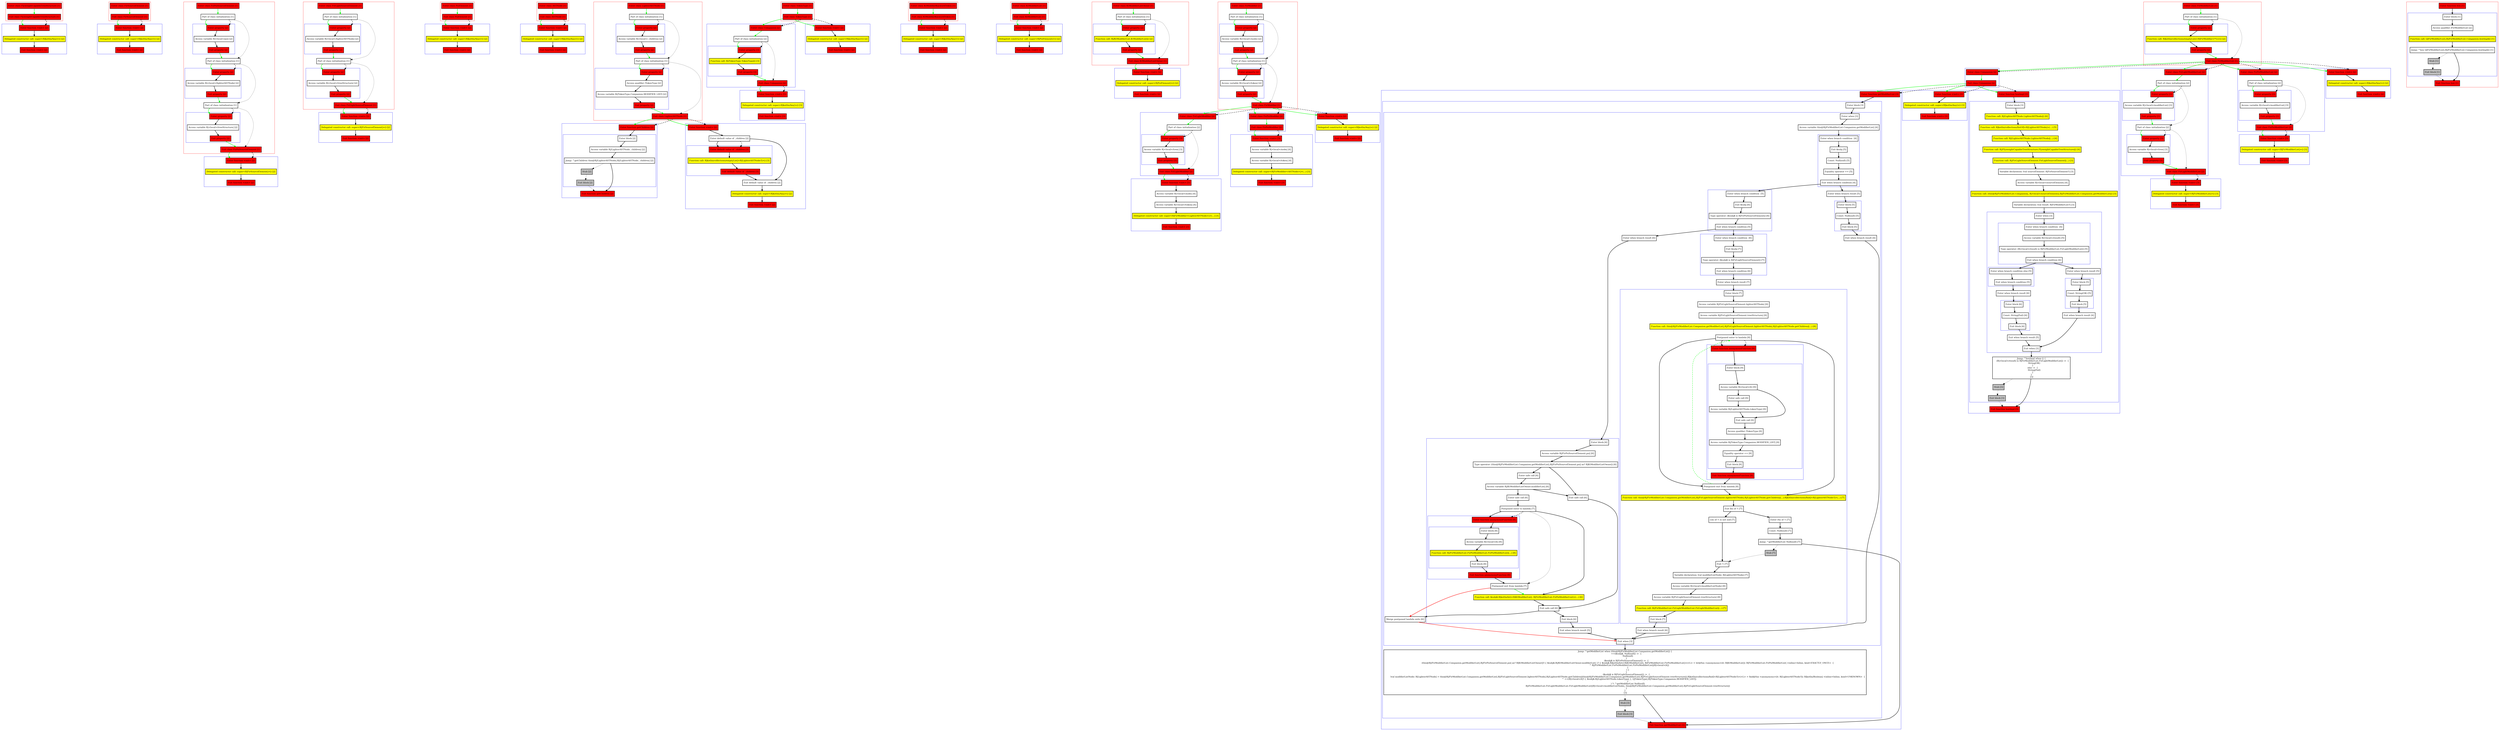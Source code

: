 digraph kt44814_kt {
    graph [nodesep=3]
    node [shape=box penwidth=2]
    edge [penwidth=2]

    subgraph cluster_0 {
        color=red
        0 [label="Enter class FlyweightCapableTreeStructure [1]" style="filled" fillcolor=red];
        1 [label="Exit class FlyweightCapableTreeStructure [1]" style="filled" fillcolor=red];
    }
    subgraph cluster_1 {
        color=blue
        2 [label="Enter function <init> [2]" style="filled" fillcolor=red];
        3 [label="Delegated constructor call: super<R|kotlin/Any|>() [2]" style="filled" fillcolor=yellow];
        4 [label="Exit function <init> [2]" style="filled" fillcolor=red];
    }
    0 -> {1} [color=green];
    1 -> {2} [color=green];
    1 -> {2} [style=dashed];
    2 -> {3};
    3 -> {4};

    subgraph cluster_2 {
        color=red
        5 [label="Enter class FirSourceElement [1]" style="filled" fillcolor=red];
        6 [label="Exit class FirSourceElement [1]" style="filled" fillcolor=red];
    }
    subgraph cluster_3 {
        color=blue
        7 [label="Enter function <init> [2]" style="filled" fillcolor=red];
        8 [label="Delegated constructor call: super<R|kotlin/Any|>() [2]" style="filled" fillcolor=yellow];
        9 [label="Exit function <init> [2]" style="filled" fillcolor=red];
    }
    5 -> {6} [color=green];
    6 -> {7} [color=green];
    6 -> {7} [style=dashed];
    7 -> {8};
    8 -> {9};

    subgraph cluster_4 {
        color=red
        10 [label="Enter class FirPsiSourceElement [1]" style="filled" fillcolor=red];
        11 [label="Part of class initialization [1]"];
        subgraph cluster_5 {
            color=blue
            12 [label="Enter property [2]" style="filled" fillcolor=red];
            13 [label="Access variable R|<local>/psi| [2]"];
            14 [label="Exit property [2]" style="filled" fillcolor=red];
        }
        15 [label="Part of class initialization [1]"];
        subgraph cluster_6 {
            color=blue
            16 [label="Enter property [2]" style="filled" fillcolor=red];
            17 [label="Access variable R|<local>/lighterASTNode| [2]"];
            18 [label="Exit property [2]" style="filled" fillcolor=red];
        }
        19 [label="Part of class initialization [1]"];
        subgraph cluster_7 {
            color=blue
            20 [label="Enter property [2]" style="filled" fillcolor=red];
            21 [label="Access variable R|<local>/treeStructure| [2]"];
            22 [label="Exit property [2]" style="filled" fillcolor=red];
        }
        23 [label="Exit class FirPsiSourceElement [1]" style="filled" fillcolor=red];
    }
    subgraph cluster_8 {
        color=blue
        24 [label="Enter function <init> [2]" style="filled" fillcolor=red];
        25 [label="Delegated constructor call: super<R|FirSourceElement|>() [2]" style="filled" fillcolor=yellow];
        26 [label="Exit function <init> [2]" style="filled" fillcolor=red];
    }
    10 -> {11} [color=green];
    11 -> {12} [color=green];
    11 -> {15} [style=dotted];
    11 -> {12} [style=dashed];
    12 -> {13};
    13 -> {14};
    14 -> {15} [color=green];
    15 -> {16} [color=green];
    15 -> {19} [style=dotted];
    15 -> {16} [style=dashed];
    16 -> {17};
    17 -> {18};
    18 -> {19} [color=green];
    19 -> {20} [color=green];
    19 -> {23} [style=dotted];
    19 -> {20} [style=dashed];
    20 -> {21};
    21 -> {22};
    22 -> {23} [color=green];
    23 -> {24} [color=green];
    23 -> {24} [style=dashed];
    24 -> {25};
    25 -> {26};

    subgraph cluster_9 {
        color=red
        27 [label="Enter class FirLightSourceElement [1]" style="filled" fillcolor=red];
        28 [label="Part of class initialization [1]"];
        subgraph cluster_10 {
            color=blue
            29 [label="Enter property [2]" style="filled" fillcolor=red];
            30 [label="Access variable R|<local>/lighterASTNode| [2]"];
            31 [label="Exit property [2]" style="filled" fillcolor=red];
        }
        32 [label="Part of class initialization [1]"];
        subgraph cluster_11 {
            color=blue
            33 [label="Enter property [2]" style="filled" fillcolor=red];
            34 [label="Access variable R|<local>/treeStructure| [2]"];
            35 [label="Exit property [2]" style="filled" fillcolor=red];
        }
        36 [label="Exit class FirLightSourceElement [1]" style="filled" fillcolor=red];
    }
    subgraph cluster_12 {
        color=blue
        37 [label="Enter function <init> [2]" style="filled" fillcolor=red];
        38 [label="Delegated constructor call: super<R|FirSourceElement|>() [2]" style="filled" fillcolor=yellow];
        39 [label="Exit function <init> [2]" style="filled" fillcolor=red];
    }
    27 -> {28} [color=green];
    28 -> {29} [color=green];
    28 -> {32} [style=dotted];
    28 -> {29} [style=dashed];
    29 -> {30};
    30 -> {31};
    31 -> {32} [color=green];
    32 -> {33} [color=green];
    32 -> {36} [style=dotted];
    32 -> {33} [style=dashed];
    33 -> {34};
    34 -> {35};
    35 -> {36} [color=green];
    36 -> {37} [color=green];
    36 -> {37} [style=dashed];
    37 -> {38};
    38 -> {39};

    subgraph cluster_13 {
        color=red
        40 [label="Enter class PsiElement [1]" style="filled" fillcolor=red];
        41 [label="Exit class PsiElement [1]" style="filled" fillcolor=red];
    }
    subgraph cluster_14 {
        color=blue
        42 [label="Enter function <init> [2]" style="filled" fillcolor=red];
        43 [label="Delegated constructor call: super<R|kotlin/Any|>() [2]" style="filled" fillcolor=yellow];
        44 [label="Exit function <init> [2]" style="filled" fillcolor=red];
    }
    40 -> {41} [color=green];
    41 -> {42} [color=green];
    41 -> {42} [style=dashed];
    42 -> {43};
    43 -> {44};

    subgraph cluster_15 {
        color=red
        45 [label="Enter class ASTNode [1]" style="filled" fillcolor=red];
        46 [label="Exit class ASTNode [1]" style="filled" fillcolor=red];
    }
    subgraph cluster_16 {
        color=blue
        47 [label="Enter function <init> [2]" style="filled" fillcolor=red];
        48 [label="Delegated constructor call: super<R|kotlin/Any|>() [2]" style="filled" fillcolor=yellow];
        49 [label="Exit function <init> [2]" style="filled" fillcolor=red];
    }
    45 -> {46} [color=green];
    46 -> {47} [color=green];
    46 -> {47} [style=dashed];
    47 -> {48};
    48 -> {49};

    subgraph cluster_17 {
        color=red
        50 [label="Enter class LighterASTNode [1]" style="filled" fillcolor=red];
        51 [label="Part of class initialization [1]"];
        subgraph cluster_18 {
            color=blue
            52 [label="Enter property [2]" style="filled" fillcolor=red];
            53 [label="Access variable R|<local>/_children| [2]"];
            54 [label="Exit property [2]" style="filled" fillcolor=red];
        }
        55 [label="Part of class initialization [1]"];
        subgraph cluster_19 {
            color=blue
            56 [label="Enter property [2]" style="filled" fillcolor=red];
            57 [label="Access qualifier /TokenType [2]"];
            58 [label="Access variable R|/TokenType.Companion.MODIFIER_LIST| [2]"];
            59 [label="Exit property [2]" style="filled" fillcolor=red];
        }
        60 [label="Exit class LighterASTNode [1]" style="filled" fillcolor=red];
    }
    subgraph cluster_20 {
        color=blue
        61 [label="Enter function getChildren [2]" style="filled" fillcolor=red];
        subgraph cluster_21 {
            color=blue
            62 [label="Enter block [2]"];
            63 [label="Access variable R|/LighterASTNode._children| [2]"];
            64 [label="Jump: ^getChildren this@R|/LighterASTNode|.R|/LighterASTNode._children| [2]"];
            65 [label="Stub [2]" style="filled" fillcolor=gray];
            66 [label="Exit block [2]" style="filled" fillcolor=gray];
        }
        67 [label="Exit function getChildren [2]" style="filled" fillcolor=red];
    }
    subgraph cluster_22 {
        color=blue
        68 [label="Enter function <init> [2]" style="filled" fillcolor=red];
        69 [label="Enter default value of _children [2]"];
        subgraph cluster_23 {
            color=blue
            70 [label="Enter default value of _children [3]" style="filled" fillcolor=red];
            71 [label="Function call: R|kotlin/collections/emptyList|<R|LighterASTNode?|>() [3]" style="filled" fillcolor=yellow];
            72 [label="Exit default value of _children [3]" style="filled" fillcolor=red];
        }
        73 [label="Exit default value of _children [2]"];
        74 [label="Delegated constructor call: super<R|kotlin/Any|>() [2]" style="filled" fillcolor=yellow];
        75 [label="Exit function <init> [2]" style="filled" fillcolor=red];
    }
    50 -> {51} [color=green];
    51 -> {52} [color=green];
    51 -> {55} [style=dotted];
    51 -> {52} [style=dashed];
    52 -> {53};
    53 -> {54};
    54 -> {55} [color=green];
    55 -> {56} [color=green];
    55 -> {60} [style=dotted];
    55 -> {56} [style=dashed];
    56 -> {57};
    57 -> {58};
    58 -> {59};
    59 -> {60} [color=green];
    60 -> {61 68} [color=green];
    60 -> {61 68} [style=dashed];
    61 -> {62};
    62 -> {63};
    63 -> {64};
    64 -> {67};
    64 -> {65} [style=dotted];
    65 -> {66} [style=dotted];
    66 -> {67} [style=dotted];
    68 -> {69};
    69 -> {70 73};
    69 -> {70} [style=dashed];
    70 -> {71};
    71 -> {72};
    72 -> {73};
    73 -> {74};
    74 -> {75};

    subgraph cluster_24 {
        color=red
        76 [label="Enter class TokenType [1]" style="filled" fillcolor=red];
        77 [label="Exit class TokenType [1]" style="filled" fillcolor=red];
    }
    subgraph cluster_25 {
        color=blue
        78 [label="Enter class Companion [2]" style="filled" fillcolor=red];
        79 [label="Part of class initialization [2]"];
        subgraph cluster_26 {
            color=blue
            80 [label="Enter property [3]" style="filled" fillcolor=red];
            81 [label="Function call: R|/TokenType.TokenType|() [3]" style="filled" fillcolor=yellow];
            82 [label="Exit property [3]" style="filled" fillcolor=red];
        }
        83 [label="Exit class Companion [2]" style="filled" fillcolor=red];
    }
    subgraph cluster_27 {
        color=blue
        84 [label="Enter function <init> [3]" style="filled" fillcolor=red];
        85 [label="Delegated constructor call: super<R|kotlin/Any|>() [3]" style="filled" fillcolor=yellow];
        86 [label="Exit function <init> [3]" style="filled" fillcolor=red];
    }
    subgraph cluster_28 {
        color=blue
        87 [label="Enter function <init> [2]" style="filled" fillcolor=red];
        88 [label="Delegated constructor call: super<R|kotlin/Any|>() [2]" style="filled" fillcolor=yellow];
        89 [label="Exit function <init> [2]" style="filled" fillcolor=red];
    }
    76 -> {77} [color=green];
    77 -> {78 87} [color=green];
    77 -> {78 87} [style=dashed];
    78 -> {79} [color=green];
    79 -> {80} [color=green];
    79 -> {83} [style=dotted];
    79 -> {80} [style=dashed];
    80 -> {81};
    81 -> {82};
    82 -> {83} [color=green];
    83 -> {84} [color=green];
    83 -> {84} [style=dashed];
    84 -> {85};
    85 -> {86};
    87 -> {88};
    88 -> {89};

    subgraph cluster_29 {
        color=red
        90 [label="Enter class KtModifierKeywordToken [1]" style="filled" fillcolor=red];
        91 [label="Exit class KtModifierKeywordToken [1]" style="filled" fillcolor=red];
    }
    subgraph cluster_30 {
        color=blue
        92 [label="Enter function <init> [2]" style="filled" fillcolor=red];
        93 [label="Delegated constructor call: super<R|kotlin/Any|>() [2]" style="filled" fillcolor=yellow];
        94 [label="Exit function <init> [2]" style="filled" fillcolor=red];
    }
    90 -> {91} [color=green];
    91 -> {92} [color=green];
    91 -> {92} [style=dashed];
    92 -> {93};
    93 -> {94};

    subgraph cluster_31 {
        color=red
        95 [label="Enter class KtModifierList [1]" style="filled" fillcolor=red];
        96 [label="Exit class KtModifierList [1]" style="filled" fillcolor=red];
    }
    subgraph cluster_32 {
        color=blue
        97 [label="Enter function <init> [2]" style="filled" fillcolor=red];
        98 [label="Delegated constructor call: super<R|PsiElement|>() [2]" style="filled" fillcolor=yellow];
        99 [label="Exit function <init> [2]" style="filled" fillcolor=red];
    }
    95 -> {96} [color=green];
    96 -> {97} [color=green];
    96 -> {97} [style=dashed];
    97 -> {98};
    98 -> {99};

    subgraph cluster_33 {
        color=red
        100 [label="Enter class KtModifierListOwner [1]" style="filled" fillcolor=red];
        101 [label="Part of class initialization [1]"];
        subgraph cluster_34 {
            color=blue
            102 [label="Enter property [2]" style="filled" fillcolor=red];
            103 [label="Function call: R|/KtModifierList.KtModifierList|() [2]" style="filled" fillcolor=yellow];
            104 [label="Exit property [2]" style="filled" fillcolor=red];
        }
        105 [label="Exit class KtModifierListOwner [1]" style="filled" fillcolor=red];
    }
    subgraph cluster_35 {
        color=blue
        106 [label="Enter function <init> [2]" style="filled" fillcolor=red];
        107 [label="Delegated constructor call: super<R|PsiElement|>() [2]" style="filled" fillcolor=yellow];
        108 [label="Exit function <init> [2]" style="filled" fillcolor=red];
    }
    100 -> {101} [color=green];
    101 -> {102} [color=green];
    101 -> {105} [style=dotted];
    101 -> {102} [style=dashed];
    102 -> {103};
    103 -> {104};
    104 -> {105} [color=green];
    105 -> {106} [color=green];
    105 -> {106} [style=dashed];
    106 -> {107};
    107 -> {108};

    subgraph cluster_36 {
        color=red
        109 [label="Enter class FirModifier [1]" style="filled" fillcolor=red];
        110 [label="Part of class initialization [1]"];
        subgraph cluster_37 {
            color=blue
            111 [label="Enter property [2]" style="filled" fillcolor=red];
            112 [label="Access variable R|<local>/node| [2]"];
            113 [label="Exit property [2]" style="filled" fillcolor=red];
        }
        114 [label="Part of class initialization [1]"];
        subgraph cluster_38 {
            color=blue
            115 [label="Enter property [2]" style="filled" fillcolor=red];
            116 [label="Access variable R|<local>/token| [2]"];
            117 [label="Exit property [2]" style="filled" fillcolor=red];
        }
        118 [label="Exit class FirModifier [1]" style="filled" fillcolor=red];
    }
    subgraph cluster_39 {
        color=blue
        119 [label="Enter class FirLightModifier [2]" style="filled" fillcolor=red];
        120 [label="Part of class initialization [2]"];
        subgraph cluster_40 {
            color=blue
            121 [label="Enter property [3]" style="filled" fillcolor=red];
            122 [label="Access variable R|<local>/tree| [3]"];
            123 [label="Exit property [3]" style="filled" fillcolor=red];
        }
        124 [label="Exit class FirLightModifier [2]" style="filled" fillcolor=red];
    }
    subgraph cluster_41 {
        color=blue
        125 [label="Enter function <init> [3]" style="filled" fillcolor=red];
        126 [label="Access variable R|<local>/node| [4]"];
        127 [label="Access variable R|<local>/token| [4]"];
        128 [label="Delegated constructor call: super<R|FirModifier<LighterASTNode>|>(...) [3]" style="filled" fillcolor=yellow];
        129 [label="Exit function <init> [3]" style="filled" fillcolor=red];
    }
    subgraph cluster_42 {
        color=blue
        130 [label="Enter class FirPsiModifier [2]" style="filled" fillcolor=red];
        131 [label="Exit class FirPsiModifier [2]" style="filled" fillcolor=red];
    }
    subgraph cluster_43 {
        color=blue
        132 [label="Enter function <init> [3]" style="filled" fillcolor=red];
        133 [label="Access variable R|<local>/node| [4]"];
        134 [label="Access variable R|<local>/token| [4]"];
        135 [label="Delegated constructor call: super<R|FirModifier<ASTNode>|>(...) [3]" style="filled" fillcolor=yellow];
        136 [label="Exit function <init> [3]" style="filled" fillcolor=red];
    }
    subgraph cluster_44 {
        color=blue
        137 [label="Enter function <init> [2]" style="filled" fillcolor=red];
        138 [label="Delegated constructor call: super<R|kotlin/Any|>() [2]" style="filled" fillcolor=yellow];
        139 [label="Exit function <init> [2]" style="filled" fillcolor=red];
    }
    109 -> {110} [color=green];
    110 -> {111} [color=green];
    110 -> {114} [style=dotted];
    110 -> {111} [style=dashed];
    111 -> {112};
    112 -> {113};
    113 -> {114} [color=green];
    114 -> {115} [color=green];
    114 -> {118} [style=dotted];
    114 -> {115} [style=dashed];
    115 -> {116};
    116 -> {117};
    117 -> {118} [color=green];
    118 -> {119 130 137} [color=green];
    118 -> {119 130 137} [style=dashed];
    119 -> {120} [color=green];
    120 -> {121} [color=green];
    120 -> {124} [style=dotted];
    120 -> {121} [style=dashed];
    121 -> {122};
    122 -> {123};
    123 -> {124} [color=green];
    124 -> {125} [color=green];
    124 -> {125} [style=dashed];
    125 -> {126};
    126 -> {127};
    127 -> {128};
    128 -> {129};
    130 -> {131} [color=green];
    131 -> {132} [color=green];
    131 -> {132} [style=dashed];
    132 -> {133};
    133 -> {134};
    134 -> {135};
    135 -> {136};
    137 -> {138};
    138 -> {139};

    subgraph cluster_45 {
        color=red
        140 [label="Enter class FirModifierList [1]" style="filled" fillcolor=red];
        141 [label="Part of class initialization [1]"];
        subgraph cluster_46 {
            color=blue
            142 [label="Enter property [2]" style="filled" fillcolor=red];
            143 [label="Function call: R|kotlin/collections/emptyList|<R|FirModifier<*>|>() [2]" style="filled" fillcolor=yellow];
            144 [label="Exit property [2]" style="filled" fillcolor=red];
        }
        145 [label="Exit class FirModifierList [1]" style="filled" fillcolor=red];
    }
    subgraph cluster_47 {
        color=blue
        146 [label="Enter class Companion [2]" style="filled" fillcolor=red];
        147 [label="Exit class Companion [2]" style="filled" fillcolor=red];
    }
    subgraph cluster_48 {
        color=blue
        148 [label="Enter function boxImpl [3]" style="filled" fillcolor=red];
        subgraph cluster_49 {
            color=blue
            149 [label="Enter block [3]"];
            150 [label="Function call: R|/LighterASTNode.LighterASTNode|() [6]" style="filled" fillcolor=yellow];
            151 [label="Function call: R|kotlin/collections/listOf|<R|LighterASTNode|>(...) [5]" style="filled" fillcolor=yellow];
            152 [label="Function call: R|/LighterASTNode.LighterASTNode|(...) [4]" style="filled" fillcolor=yellow];
            153 [label="Function call: R|/FlyweightCapableTreeStructure.FlyweightCapableTreeStructure|() [4]" style="filled" fillcolor=yellow];
            154 [label="Function call: R|/FirLightSourceElement.FirLightSourceElement|(...) [3]" style="filled" fillcolor=yellow];
            155 [label="Variable declaration: lval sourceElement: R|FirSourceElement?| [3]"];
            156 [label="Access variable R|<local>/sourceElement| [4]"];
            157 [label="Function call: (this@R|/FirModifierList.Companion|, R|<local>/sourceElement|).R|/FirModifierList.Companion.getModifierList|() [3]" style="filled" fillcolor=yellow];
            158 [label="Variable declaration: lval result: R|FirModifierList?| [3]"];
            subgraph cluster_50 {
                color=blue
                159 [label="Enter when [3]"];
                subgraph cluster_51 {
                    color=blue
                    160 [label="Enter when branch condition  [4]"];
                    161 [label="Access variable R|<local>/result| [5]"];
                    162 [label="Type operator: (R|<local>/result| is R|FirModifierList.FirLightModifierList|) [5]"];
                    163 [label="Exit when branch condition [4]"];
                }
                subgraph cluster_52 {
                    color=blue
                    164 [label="Enter when branch condition else [5]"];
                    165 [label="Exit when branch condition [5]"];
                }
                166 [label="Enter when branch result [6]"];
                subgraph cluster_53 {
                    color=blue
                    167 [label="Enter block [6]"];
                    168 [label="Const: String(Fail) [6]"];
                    169 [label="Exit block [6]"];
                }
                170 [label="Exit when branch result [5]"];
                171 [label="Enter when branch result [5]"];
                subgraph cluster_54 {
                    color=blue
                    172 [label="Enter block [5]"];
                    173 [label="Const: String(OK) [5]"];
                    174 [label="Exit block [5]"];
                }
                175 [label="Exit when branch result [4]"];
                176 [label="Exit when [3]"];
            }
            177 [label="Jump: ^boxImpl when () {
    (R|<local>/result| is R|FirModifierList.FirLightModifierList|) ->  {
        String(OK)
    }
    else ->  {
        String(Fail)
    }
}
 [3]"];
            178 [label="Stub [3]" style="filled" fillcolor=gray];
            179 [label="Exit block [3]" style="filled" fillcolor=gray];
        }
        180 [label="Exit function boxImpl [3]" style="filled" fillcolor=red];
    }
    subgraph cluster_55 {
        color=blue
        181 [label="Enter function getModifierList [3]" style="filled" fillcolor=red];
        subgraph cluster_56 {
            color=blue
            182 [label="Enter block [3]"];
            subgraph cluster_57 {
                color=blue
                183 [label="Enter when [3]"];
                184 [label="Access variable this@R|/FirModifierList.Companion.getModifierList| [4]"];
                subgraph cluster_58 {
                    color=blue
                    185 [label="Enter when branch condition  [4]"];
                    186 [label="Exit $subj [5]"];
                    187 [label="Const: Null(null) [5]"];
                    188 [label="Equality operator == [5]"];
                    189 [label="Exit when branch condition [4]"];
                }
                subgraph cluster_59 {
                    color=blue
                    190 [label="Enter when branch condition  [5]"];
                    191 [label="Exit $subj [6]"];
                    192 [label="Type operator: ($subj$ is R|FirPsiSourceElement|) [6]"];
                    193 [label="Exit when branch condition [5]"];
                }
                subgraph cluster_60 {
                    color=blue
                    194 [label="Enter when branch condition  [6]"];
                    195 [label="Exit $subj [7]"];
                    196 [label="Type operator: ($subj$ is R|FirLightSourceElement|) [7]"];
                    197 [label="Exit when branch condition [6]"];
                }
                198 [label="Enter when branch result [7]"];
                subgraph cluster_61 {
                    color=blue
                    199 [label="Enter block [7]"];
                    200 [label="Access variable R|/FirLightSourceElement.lighterASTNode| [9]"];
                    201 [label="Access variable R|/FirLightSourceElement.treeStructure| [9]"];
                    202 [label="Function call: this@R|/FirModifierList.Companion.getModifierList|.R|/FirLightSourceElement.lighterASTNode|.R|/LighterASTNode.getChildren|(...) [8]" style="filled" fillcolor=yellow];
                    203 [label="Postponed enter to lambda [8]"];
                    subgraph cluster_62 {
                        color=blue
                        204 [label="Enter function anonymousFunction [9]" style="filled" fillcolor=red];
                        subgraph cluster_63 {
                            color=blue
                            205 [label="Enter block [9]"];
                            206 [label="Access variable R|<local>/it| [9]"];
                            207 [label="Enter safe call [9]"];
                            208 [label="Access variable R|/LighterASTNode.tokenType| [9]"];
                            209 [label="Exit safe call [9]"];
                            210 [label="Access qualifier /TokenType [9]"];
                            211 [label="Access variable R|/TokenType.Companion.MODIFIER_LIST| [9]"];
                            212 [label="Equality operator == [9]"];
                            213 [label="Exit block [9]"];
                        }
                        214 [label="Exit function anonymousFunction [9]" style="filled" fillcolor=red];
                    }
                    215 [label="Postponed exit from lambda [8]"];
                    216 [label="Function call: this@R|/FirModifierList.Companion.getModifierList|.R|/FirLightSourceElement.lighterASTNode|.R|/LighterASTNode.getChildren|(...).R|kotlin/collections/find|<R|LighterASTNode?|>(...) [7]" style="filled" fillcolor=yellow];
                    217 [label="Exit lhs of ?: [7]"];
                    218 [label="Enter rhs of ?: [7]"];
                    219 [label="Const: Null(null) [7]"];
                    220 [label="Jump: ^getModifierList Null(null) [7]"];
                    221 [label="Stub [7]" style="filled" fillcolor=gray];
                    222 [label="Lhs of ?: is not null [7]"];
                    223 [label="Exit ?: [7]"];
                    224 [label="Variable declaration: lval modifierListNode: R|LighterASTNode| [7]"];
                    225 [label="Access variable R|<local>/modifierListNode| [8]"];
                    226 [label="Access variable R|/FirLightSourceElement.treeStructure| [8]"];
                    227 [label="Function call: R|/FirModifierList.FirLightModifierList.FirLightModifierList|(...) [7]" style="filled" fillcolor=yellow];
                    228 [label="Exit block [7]"];
                }
                229 [label="Exit when branch result [6]"];
                230 [label="Enter when branch result [6]"];
                subgraph cluster_64 {
                    color=blue
                    231 [label="Enter block [6]"];
                    232 [label="Access variable R|/FirPsiSourceElement.psi| [6]"];
                    233 [label="Type operator: (this@R|/FirModifierList.Companion.getModifierList|.R|/FirPsiSourceElement.psi| as? R|KtModifierListOwner|) [6]"];
                    234 [label="Enter safe call [6]"];
                    235 [label="Access variable R|/KtModifierListOwner.modifierList| [6]"];
                    236 [label="Enter safe call [6]"];
                    237 [label="Postponed enter to lambda [7]"];
                    subgraph cluster_65 {
                        color=blue
                        238 [label="Enter function anonymousFunction [8]" style="filled" fillcolor=red];
                        subgraph cluster_66 {
                            color=blue
                            239 [label="Enter block [8]"];
                            240 [label="Access variable R|<local>/it| [9]"];
                            241 [label="Function call: R|/FirModifierList.FirPsiModifierList.FirPsiModifierList|(...) [8]" style="filled" fillcolor=yellow];
                            242 [label="Exit block [8]"];
                        }
                        243 [label="Exit function anonymousFunction [8]" style="filled" fillcolor=red];
                    }
                    244 [label="Postponed exit from lambda [7]"];
                    245 [label="Function call: $subj$.R|kotlin/let|<R|KtModifierList|, R|FirModifierList.FirPsiModifierList|>(...) [6]" style="filled" fillcolor=yellow];
                    246 [label="Exit safe call [6]"];
                    247 [label="Exit safe call [6]"];
                    248 [label="Exit block [6]"];
                }
                249 [label="Exit when branch result [5]"];
                250 [label="Merge postponed lambda exits [6]"];
                251 [label="Enter when branch result [5]"];
                subgraph cluster_67 {
                    color=blue
                    252 [label="Enter block [5]"];
                    253 [label="Const: Null(null) [5]"];
                    254 [label="Exit block [5]"];
                }
                255 [label="Exit when branch result [4]"];
                256 [label="Exit when [3]"];
            }
            257 [label="Jump: ^getModifierList when (this@R|/FirModifierList.Companion.getModifierList|) {
    ==($subj$, Null(null)) ->  {
        Null(null)
    }
    ($subj$ is R|FirPsiSourceElement|) ->  {
        (this@R|/FirModifierList.Companion.getModifierList|.R|/FirPsiSourceElement.psi| as? R|KtModifierListOwner|)?.{ $subj$.R|/KtModifierListOwner.modifierList| }?.{ $subj$.R|kotlin/let|<R|KtModifierList|, R|FirModifierList.FirPsiModifierList|>(<L> = let@fun <anonymous>(it: R|KtModifierList|): R|FirModifierList.FirPsiModifierList| <inline=Inline, kind=EXACTLY_ONCE>  {
            ^ R|/FirModifierList.FirPsiModifierList.FirPsiModifierList|(R|<local>/it|)
        }
        ) }
    }
    ($subj$ is R|FirLightSourceElement|) ->  {
        lval modifierListNode: R|LighterASTNode| = this@R|/FirModifierList.Companion.getModifierList|.R|/FirLightSourceElement.lighterASTNode|.R|/LighterASTNode.getChildren|(this@R|/FirModifierList.Companion.getModifierList|.R|/FirLightSourceElement.treeStructure|).R|kotlin/collections/find|<R|LighterASTNode?|>(<L> = find@fun <anonymous>(it: R|LighterASTNode?|): R|kotlin/Boolean| <inline=Inline, kind=UNKNOWN>  {
            ^ ==(R|<local>/it|?.{ $subj$.R|/LighterASTNode.tokenType| }, Q|TokenType|.R|/TokenType.Companion.MODIFIER_LIST|)
        }
        ) ?: ^getModifierList Null(null)
        R|/FirModifierList.FirLightModifierList.FirLightModifierList|(R|<local>/modifierListNode|, this@R|/FirModifierList.Companion.getModifierList|.R|/FirLightSourceElement.treeStructure|)
    }
}
 [3]"];
            258 [label="Stub [3]" style="filled" fillcolor=gray];
            259 [label="Exit block [3]" style="filled" fillcolor=gray];
        }
        260 [label="Exit function getModifierList [3]" style="filled" fillcolor=red];
    }
    subgraph cluster_68 {
        color=blue
        261 [label="Enter function <init> [3]" style="filled" fillcolor=red];
        262 [label="Delegated constructor call: super<R|kotlin/Any|>() [3]" style="filled" fillcolor=yellow];
        263 [label="Exit function <init> [3]" style="filled" fillcolor=red];
    }
    subgraph cluster_69 {
        color=blue
        264 [label="Enter class FirLightModifierList [2]" style="filled" fillcolor=red];
        265 [label="Part of class initialization [2]"];
        subgraph cluster_70 {
            color=blue
            266 [label="Enter property [3]" style="filled" fillcolor=red];
            267 [label="Access variable R|<local>/modifierList| [3]"];
            268 [label="Exit property [3]" style="filled" fillcolor=red];
        }
        269 [label="Part of class initialization [2]"];
        subgraph cluster_71 {
            color=blue
            270 [label="Enter property [3]" style="filled" fillcolor=red];
            271 [label="Access variable R|<local>/tree| [3]"];
            272 [label="Exit property [3]" style="filled" fillcolor=red];
        }
        273 [label="Exit class FirLightModifierList [2]" style="filled" fillcolor=red];
    }
    subgraph cluster_72 {
        color=blue
        274 [label="Enter function <init> [3]" style="filled" fillcolor=red];
        275 [label="Delegated constructor call: super<R|FirModifierList|>() [3]" style="filled" fillcolor=yellow];
        276 [label="Exit function <init> [3]" style="filled" fillcolor=red];
    }
    subgraph cluster_73 {
        color=blue
        277 [label="Enter class FirPsiModifierList [2]" style="filled" fillcolor=red];
        278 [label="Part of class initialization [2]"];
        subgraph cluster_74 {
            color=blue
            279 [label="Enter property [3]" style="filled" fillcolor=red];
            280 [label="Access variable R|<local>/modifierList| [3]"];
            281 [label="Exit property [3]" style="filled" fillcolor=red];
        }
        282 [label="Exit class FirPsiModifierList [2]" style="filled" fillcolor=red];
    }
    subgraph cluster_75 {
        color=blue
        283 [label="Enter function <init> [3]" style="filled" fillcolor=red];
        284 [label="Delegated constructor call: super<R|FirModifierList|>() [3]" style="filled" fillcolor=yellow];
        285 [label="Exit function <init> [3]" style="filled" fillcolor=red];
    }
    subgraph cluster_76 {
        color=blue
        286 [label="Enter function <init> [2]" style="filled" fillcolor=red];
        287 [label="Delegated constructor call: super<R|kotlin/Any|>() [2]" style="filled" fillcolor=yellow];
        288 [label="Exit function <init> [2]" style="filled" fillcolor=red];
    }
    140 -> {141} [color=green];
    141 -> {142} [color=green];
    141 -> {145} [style=dotted];
    141 -> {142} [style=dashed];
    142 -> {143};
    143 -> {144};
    144 -> {145} [color=green];
    145 -> {146 264 277 286} [color=green];
    145 -> {146 264 277 286} [style=dashed];
    146 -> {147} [color=green];
    147 -> {148 181 261} [color=green];
    147 -> {148 181 261} [style=dashed];
    148 -> {149};
    149 -> {150};
    150 -> {151};
    151 -> {152};
    152 -> {153};
    153 -> {154};
    154 -> {155};
    155 -> {156};
    156 -> {157};
    157 -> {158};
    158 -> {159};
    159 -> {160};
    160 -> {161};
    161 -> {162};
    162 -> {163};
    163 -> {164 171};
    164 -> {165};
    165 -> {166};
    166 -> {167};
    167 -> {168};
    168 -> {169};
    169 -> {170};
    170 -> {176};
    171 -> {172};
    172 -> {173};
    173 -> {174};
    174 -> {175};
    175 -> {176};
    176 -> {177};
    177 -> {180};
    177 -> {178} [style=dotted];
    178 -> {179} [style=dotted];
    179 -> {180} [style=dotted];
    181 -> {182};
    182 -> {183};
    183 -> {184};
    184 -> {185};
    185 -> {186};
    186 -> {187};
    187 -> {188};
    188 -> {189};
    189 -> {190 251};
    190 -> {191};
    191 -> {192};
    192 -> {193};
    193 -> {194 230};
    194 -> {195};
    195 -> {196};
    196 -> {197};
    197 -> {198};
    198 -> {199};
    199 -> {200};
    200 -> {201};
    201 -> {202};
    202 -> {203};
    203 -> {204 215 216};
    203 -> {204} [style=dashed];
    204 -> {205};
    205 -> {206};
    206 -> {207 209};
    207 -> {208};
    208 -> {209};
    209 -> {210};
    210 -> {211};
    211 -> {212};
    212 -> {213};
    213 -> {214};
    214 -> {215};
    215 -> {216};
    215 -> {203} [color=green style=dashed];
    216 -> {217};
    217 -> {218 222};
    218 -> {219};
    219 -> {220};
    220 -> {260};
    220 -> {221} [style=dotted];
    221 -> {223} [style=dotted];
    222 -> {223};
    223 -> {224};
    224 -> {225};
    225 -> {226};
    226 -> {227};
    227 -> {228};
    228 -> {229};
    229 -> {256};
    230 -> {231};
    231 -> {232};
    232 -> {233};
    233 -> {234 246};
    234 -> {235};
    235 -> {236 246};
    236 -> {237};
    237 -> {238 245};
    237 -> {244} [style=dotted];
    237 -> {238} [style=dashed];
    238 -> {239};
    239 -> {240};
    240 -> {241};
    241 -> {242};
    242 -> {243};
    243 -> {244};
    244 -> {245} [color=green];
    244 -> {250} [color=red];
    245 -> {247};
    246 -> {247};
    247 -> {248 250};
    248 -> {249};
    249 -> {256};
    250 -> {256} [color=red];
    251 -> {252};
    252 -> {253};
    253 -> {254};
    254 -> {255};
    255 -> {256};
    256 -> {257};
    257 -> {260};
    257 -> {258} [style=dotted];
    258 -> {259} [style=dotted];
    259 -> {260} [style=dotted];
    261 -> {262};
    262 -> {263};
    264 -> {265} [color=green];
    265 -> {266} [color=green];
    265 -> {269} [style=dotted];
    265 -> {266} [style=dashed];
    266 -> {267};
    267 -> {268};
    268 -> {269} [color=green];
    269 -> {270} [color=green];
    269 -> {273} [style=dotted];
    269 -> {270} [style=dashed];
    270 -> {271};
    271 -> {272};
    272 -> {273} [color=green];
    273 -> {274} [color=green];
    273 -> {274} [style=dashed];
    274 -> {275};
    275 -> {276};
    277 -> {278} [color=green];
    278 -> {279} [color=green];
    278 -> {282} [style=dotted];
    278 -> {279} [style=dashed];
    279 -> {280};
    280 -> {281};
    281 -> {282} [color=green];
    282 -> {283} [color=green];
    282 -> {283} [style=dashed];
    283 -> {284};
    284 -> {285};
    286 -> {287};
    287 -> {288};

    subgraph cluster_77 {
        color=red
        289 [label="Enter function box [1]" style="filled" fillcolor=red];
        subgraph cluster_78 {
            color=blue
            290 [label="Enter block [1]"];
            291 [label="Access qualifier /FirModifierList [2]"];
            292 [label="Function call: Q|FirModifierList|.R|/FirModifierList.Companion.boxImpl|() [1]" style="filled" fillcolor=yellow];
            293 [label="Jump: ^box Q|FirModifierList|.R|/FirModifierList.Companion.boxImpl|() [1]"];
            294 [label="Stub [1]" style="filled" fillcolor=gray];
            295 [label="Exit block [1]" style="filled" fillcolor=gray];
        }
        296 [label="Exit function box [1]" style="filled" fillcolor=red];
    }
    289 -> {290};
    290 -> {291};
    291 -> {292};
    292 -> {293};
    293 -> {296};
    293 -> {294} [style=dotted];
    294 -> {295} [style=dotted];
    295 -> {296} [style=dotted];

}
